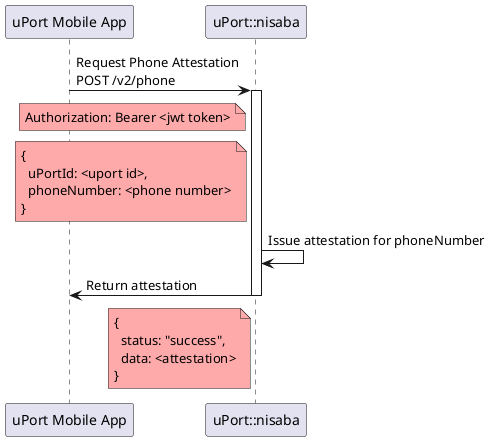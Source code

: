 @startuml
participant "uPort Mobile App" as uPort
participant "uPort::nisaba" as nisaba

uPort -> nisaba: Request Phone Attestation\nPOST /v2/phone
note left of nisaba #FFAAAA
Authorization: Bearer <jwt token>
end note
note left of nisaba #FFAAAA
{
  uPortId: <uport id>,
  phoneNumber: <phone number>
}
end note
activate nisaba
nisaba -> nisaba: Issue attestation for phoneNumber
nisaba -> uPort: Return attestation
note left of nisaba #FFAAAA
{
  status: "success",
  data: <attestation>
}
end note
deactivate nisaba



@enduml